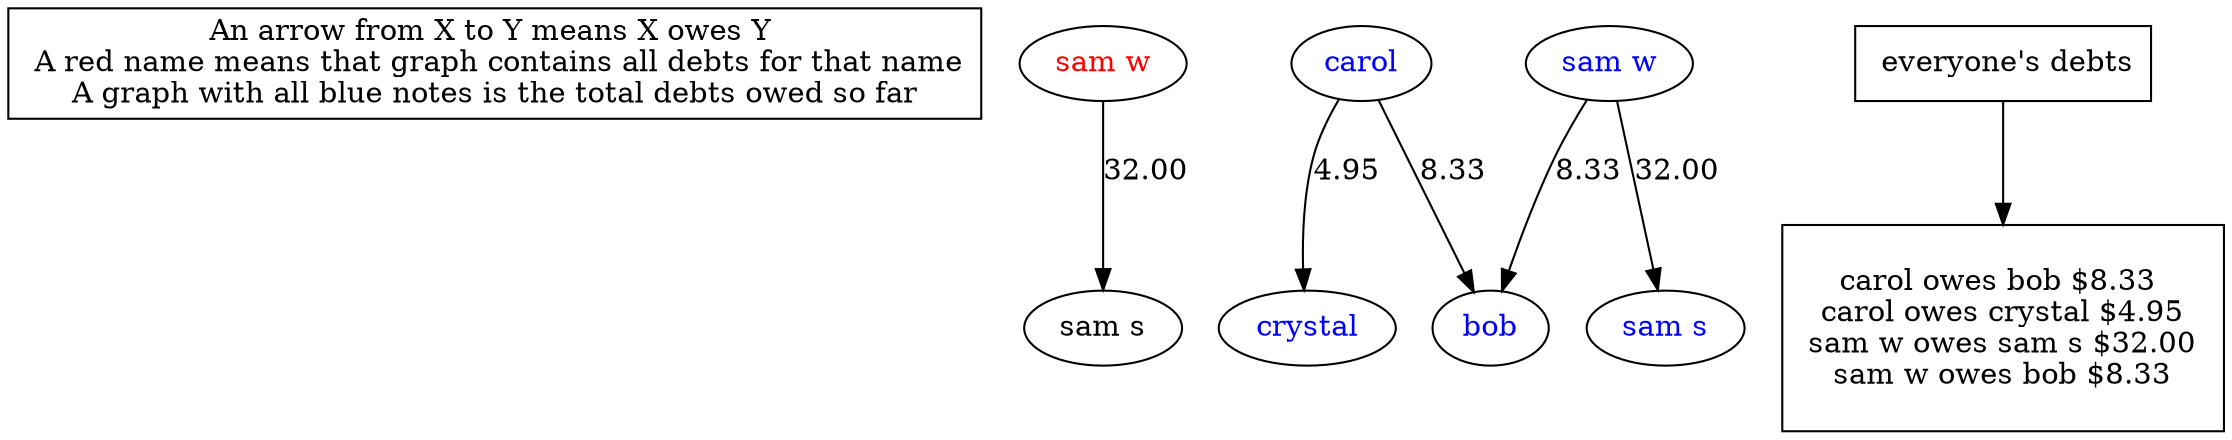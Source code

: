 digraph G{
info [shape = box label="An arrow from X to Y means X owes Y 
 A red name means that graph contains all debts for that name
A graph with all blue notes is the total debts owed so far"]
1 [label = "sam w"];
2 [label = "sam s"];
1->2 [label = "32.00"];
1 [fontcolor = "red"];
3 [label = "carol"];
4 [label = "bob"];
3->4 [label = "8.33"];
3 [fontcolor = "blue"];
4 [fontcolor = "blue"];
3 [label = "carol"];
5 [label = "crystal"];
3->5 [label = "4.95"];
3 [fontcolor = "blue"];
5 [fontcolor = "blue"];
6 [label = "sam w"];
7 [label = "sam s"];
6->7 [label = "32.00"];
6 [fontcolor = "blue"];
7 [fontcolor = "blue"];
6 [label = "sam w"];
4 [label = "bob"];
6->4 [label = "8.33"];
6 [fontcolor = "blue"];
4 [fontcolor = "blue"];
-1 [shape = box label =" everyone's debts"];
-1.5 [shape = box label ="
carol owes bob $8.33 
 carol owes crystal $4.95 
 sam w owes sam s $32.00 
 sam w owes bob $8.33 
 "];
-1->-1.5;
}
